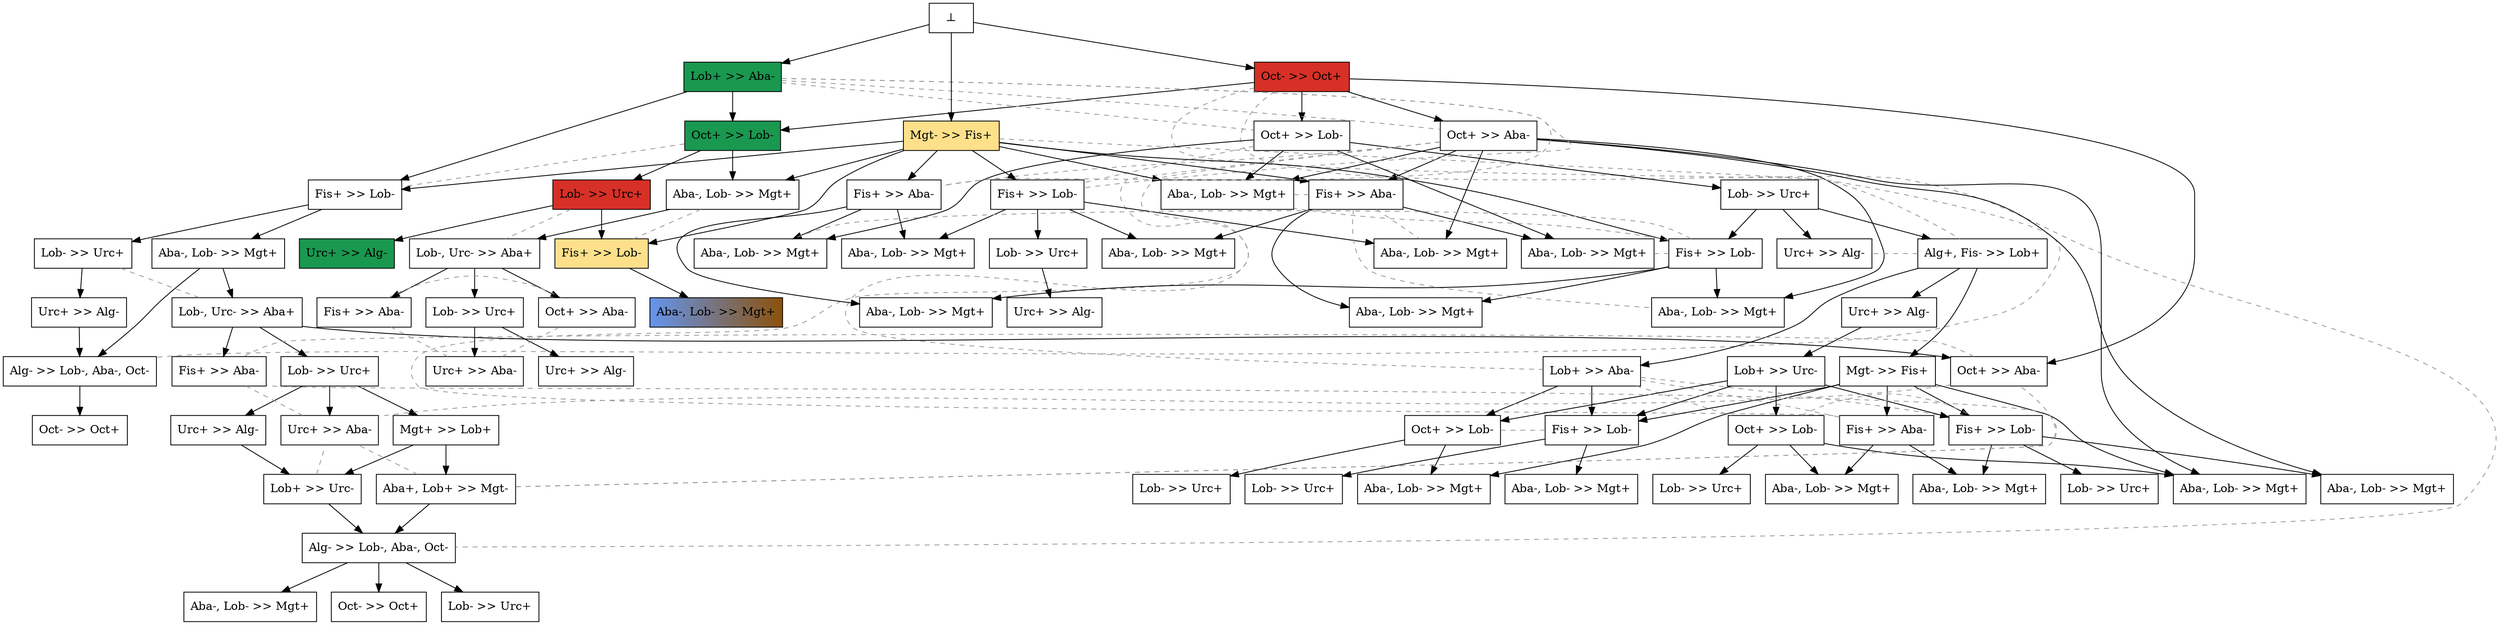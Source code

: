 digraph test {
  e2 -> e4;
  e2 -> e5;
  e3 -> e6;
  e3 -> e7;
  e1 -> e8;
  e2 -> e8;
  e4 -> e9;
  e1 -> e10;
  e3 -> e10;
  e6 -> e11;
  e9 -> e12;
  e9 -> e13;
  e11 -> e14;
  e8 -> e15;
  e10 -> e18;
  e10 -> e19;
  e3 -> e20;
  e5 -> e20;
  e12 -> e21;
  e12 -> e22;
  e12 -> e24;
  e15 -> e26;
  e18 -> e27;
  e3 -> e29;
  e8 -> e29;
  e3 -> e30;
  e9 -> e30;
  e19 -> e31;
  e21 -> e34;
  e24 -> e36;
  e29 -> e40;
  e3 -> e41;
  e15 -> e41;
  e31 -> e44;
  e34 -> e48;
  e44 -> e55;
  e19 -> e56;
  e27 -> e56;
  e40 -> e59;
  e44 -> e62;
  e22 -> e65;
  e34 -> e65;
  e24 -> e67;
  e34 -> e67;
  e59 -> e76;
  e56 -> e80;
  e62 -> e84;
  e22 -> e88;
  e24 -> e88;
  e34 -> e88;
  e55 -> e93;
  e62 -> e93;
  e84 -> e104;
  e93 -> e104;
  e104 -> e167;
  e104 -> e171;
  e104 -> e172;
  e36 -> e291;
  e67 -> e291;
  e5 -> e294;
  e67 -> e294;
  e88 -> e296;
  e88 -> e298;
  e36 -> e300;
  e48 -> e300;
  e5 -> e302;
  e24 -> e302;
  e48 -> e302;
  e24 -> e303;
  e65 -> e303;
  e67 -> e410;
  e65 -> e421;
  e20 -> e435;
  e30 -> e435;
  e59 -> e444;
  e48 -> e501;
  e2 -> e519;
  e31 -> e519;
  e44 -> e524;
  e7 -> e527;
  e30 -> e527;
  e5 -> e531;
  e30 -> e531;
  e41 -> e539;
  e40 -> e543;
  e40 -> e546;
  e6 -> e586;
  e20 -> e586;
  e31 -> e595;
  e4 -> e604;
  e20 -> e604;
  e5 -> e649;
  e6 -> e649;
  e4 -> e661;
  e7 -> e661;
  e3 -> e667;
  e4 -> e667;
  e5 -> e667;
  e6 -> e686;
  e7 -> e686;
  e0 -> e1;
  e0 -> e2;
  e0 -> e3;

//conflicts
  e1 -> e4 [arrowhead=none color=gray60 style=dashed constraint=false];
  e1 -> e5 [arrowhead=none color=gray60 style=dashed constraint=false];
  e1 -> e6 [arrowhead=none color=gray60 style=dashed constraint=false];
  e1 -> e7 [arrowhead=none color=gray60 style=dashed constraint=false];
  e2 -> e56 [arrowhead=none color=gray60 style=dashed constraint=false];
  e2 -> e104 [arrowhead=none color=gray60 style=dashed constraint=false];
  e3 -> e12 [arrowhead=none color=gray60 style=dashed constraint=false];
  e4 -> e6 [arrowhead=none color=gray60 style=dashed constraint=false];
  e5 -> e7 [arrowhead=none color=gray60 style=dashed constraint=false];
  e5 -> e22 [arrowhead=none color=gray60 style=dashed constraint=false];
  e5 -> e36 [arrowhead=none color=gray60 style=dashed constraint=false];
  e8 -> e10 [arrowhead=none color=gray60 style=dashed constraint=false];
  e12 -> e13 [arrowhead=none color=gray60 style=dashed constraint=false];
  e15 -> e40 [arrowhead=none color=gray60 style=dashed constraint=false];
  e18 -> e31 [arrowhead=none color=gray60 style=dashed constraint=false];
  e20 -> e531 [arrowhead=none color=gray60 style=dashed constraint=false];
  e20 -> e649 [arrowhead=none color=gray60 style=dashed constraint=false];
  e20 -> e667 [arrowhead=none color=gray60 style=dashed constraint=false];
  e22 -> e36 [arrowhead=none color=gray60 style=dashed constraint=false];
  e22 -> e48 [arrowhead=none color=gray60 style=dashed constraint=false];
  e22 -> e67 [arrowhead=none color=gray60 style=dashed constraint=false];
  e29 -> e41 [arrowhead=none color=gray60 style=dashed constraint=false];
  e30 -> e604 [arrowhead=none color=gray60 style=dashed constraint=false];
  e30 -> e661 [arrowhead=none color=gray60 style=dashed constraint=false];
  e30 -> e667 [arrowhead=none color=gray60 style=dashed constraint=false];
  e48 -> e67 [arrowhead=none color=gray60 style=dashed constraint=false];
  e65 -> e88 [arrowhead=none color=gray60 style=dashed constraint=false];
  e84 -> e519 [arrowhead=none color=gray60 style=dashed constraint=false];
  e84 -> e524 [arrowhead=none color=gray60 style=dashed constraint=false];
  e84 -> e595 [arrowhead=none color=gray60 style=dashed constraint=false];
  e93 -> e524 [arrowhead=none color=gray60 style=dashed constraint=false];
  e444 -> e543 [arrowhead=none color=gray60 style=dashed constraint=false];
  e444 -> e546 [arrowhead=none color=gray60 style=dashed constraint=false];
  e519 -> e524 [arrowhead=none color=gray60 style=dashed constraint=false];
  e519 -> e595 [arrowhead=none color=gray60 style=dashed constraint=false];
  e524 -> e595 [arrowhead=none color=gray60 style=dashed constraint=false];
  e543 -> e546 [arrowhead=none color=gray60 style=dashed constraint=false];

  e1 [color="black" fillcolor="#1a9850:#1a9850" label="Lob+ >> Aba-" shape=box style=filled];
  e2 [color="black" fillcolor="#d73027:#d73027" label="Oct- >> Oct+" shape=box style=filled];
  e3 [color="black" fillcolor="#fee08b:#fee08b" label="Mgt- >> Fis+" shape=box style=filled];
  e4 [color="black" fillcolor="white:white" label="Oct+ >> Lob-" shape=box style=filled];
  e5 [color="black" fillcolor="white:white" label="Oct+ >> Aba-" shape=box style=filled];
  e6 [color="black" fillcolor="white:white" label="Fis+ >> Lob-" shape=box style=filled];
  e7 [color="black" fillcolor="white:white" label="Fis+ >> Aba-" shape=box style=filled];
  e8 [color="black" fillcolor="#1a9850:#1a9850" label="Oct+ >> Lob-" shape=box style=filled];
  e9 [color="black" fillcolor="white:white" label="Lob- >> Urc+" shape=box style=filled];
  e10 [color="black" fillcolor="white:white" label="Fis+ >> Lob-" shape=box style=filled];
  e11 [color="black" fillcolor="white:white" label="Lob- >> Urc+" shape=box style=filled];
  e12 [color="black" fillcolor="white:white" label="Alg+, Fis- >> Lob+" shape=box style=filled];
  e13 [color="black" fillcolor="white:white" label="Urc+ >> Alg-" shape=box style=filled];
  e14 [color="black" fillcolor="white:white" label="Urc+ >> Alg-" shape=box style=filled];
  e15 [color="black" fillcolor="#d73027:#d73027" label="Lob- >> Urc+" shape=box style=filled];
  e18 [color="black" fillcolor="white:white" label="Lob- >> Urc+" shape=box style=filled];
  e19 [color="black" fillcolor="white:white" label="Aba-, Lob- >> Mgt+" shape=box style=filled];
  e20 [color="black" fillcolor="white:white" label="Fis+ >> Aba-" shape=box style=filled];
  e21 [color="black" fillcolor="white:white" label="Urc+ >> Alg-" shape=box style=filled];
  e22 [color="black" fillcolor="white:white" label="Lob+ >> Aba-" shape=box style=filled];
  e24 [color="black" fillcolor="white:white" label="Mgt- >> Fis+" shape=box style=filled];
  e26 [color="black" fillcolor="#1a9850:#1a9850" label="Urc+ >> Alg-" shape=box style=filled];
  e27 [color="black" fillcolor="white:white" label="Urc+ >> Alg-" shape=box style=filled];
  e29 [color="black" fillcolor="white:white" label="Aba-, Lob- >> Mgt+" shape=box style=filled];
  e30 [color="black" fillcolor="white:white" label="Fis+ >> Lob-" shape=box style=filled];
  e31 [color="black" fillcolor="white:white" label="Lob-, Urc- >> Aba+" shape=box style=filled];
  e34 [color="black" fillcolor="white:white" label="Lob+ >> Urc-" shape=box style=filled];
  e36 [color="black" fillcolor="white:white" label="Fis+ >> Aba-" shape=box style=filled];
  e40 [color="black" fillcolor="white:white" label="Lob-, Urc- >> Aba+" shape=box style=filled];
  e41 [color="black" fillcolor="#fee08b:#fee08b" label="Fis+ >> Lob-" shape=box style=filled];
  e44 [color="black" fillcolor="white:white" label="Lob- >> Urc+" shape=box style=filled];
  e48 [color="black" fillcolor="white:white" label="Oct+ >> Lob-" shape=box style=filled];
  e55 [color="black" fillcolor="white:white" label="Urc+ >> Alg-" shape=box style=filled];
  e56 [color="black" fillcolor="white:white" label="Alg- >> Lob-, Aba-, Oct-" shape=box style=filled];
  e59 [color="black" fillcolor="white:white" label="Lob- >> Urc+" shape=box style=filled];
  e62 [color="black" fillcolor="white:white" label="Mgt+ >> Lob+" shape=box style=filled];
  e65 [color="black" fillcolor="white:white" label="Oct+ >> Lob-" shape=box style=filled];
  e67 [color="black" fillcolor="white:white" label="Fis+ >> Lob-" shape=box style=filled];
  e76 [color="black" fillcolor="white:white" label="Urc+ >> Alg-" shape=box style=filled];
  e80 [color="black" fillcolor="white:white" label="Oct- >> Oct+" shape=box style=filled];
  e84 [color="black" fillcolor="white:white" label="Aba+, Lob+ >> Mgt-" shape=box style=filled];
  e88 [color="black" fillcolor="white:white" label="Fis+ >> Lob-" shape=box style=filled];
  e93 [color="black" fillcolor="white:white" label="Lob+ >> Urc-" shape=box style=filled];
  e104 [color="black" fillcolor="white:white" label="Alg- >> Lob-, Aba-, Oct-" shape=box style=filled];
  e167 [color="black" fillcolor="white:white" label="Aba-, Lob- >> Mgt+" shape=box style=filled];
  e171 [color="black" fillcolor="white:white" label="Oct- >> Oct+" shape=box style=filled];
  e172 [color="black" fillcolor="white:white" label="Lob- >> Urc+" shape=box style=filled];
  e291 [color="black" fillcolor="white:white" label="Aba-, Lob- >> Mgt+" shape=box style=filled];
  e294 [color="black" fillcolor="white:white" label="Aba-, Lob- >> Mgt+" shape=box style=filled];
  e296 [color="black" fillcolor="white:white" label="Aba-, Lob- >> Mgt+" shape=box style=filled];
  e298 [color="black" fillcolor="white:white" label="Lob- >> Urc+" shape=box style=filled];
  e300 [color="black" fillcolor="white:white" label="Aba-, Lob- >> Mgt+" shape=box style=filled];
  e302 [color="black" fillcolor="white:white" label="Aba-, Lob- >> Mgt+" shape=box style=filled];
  e303 [color="black" fillcolor="white:white" label="Aba-, Lob- >> Mgt+" shape=box style=filled];
  e410 [color="black" fillcolor="white:white" label="Lob- >> Urc+" shape=box style=filled];
  e421 [color="black" fillcolor="white:white" label="Lob- >> Urc+" shape=box style=filled];
  e435 [color="black" fillcolor="white:white" label="Aba-, Lob- >> Mgt+" shape=box style=filled];
  e444 [color="black" fillcolor="white:white" label="Urc+ >> Aba-" shape=box style=filled];
  e501 [color="black" fillcolor="white:white" label="Lob- >> Urc+" shape=box style=filled];
  e519 [color="black" fillcolor="white:white" label="Oct+ >> Aba-" shape=box style=filled];
  e524 [color="black" fillcolor="white:white" label="Urc+ >> Aba-" shape=box style=filled];
  e527 [color="black" fillcolor="white:white" label="Aba-, Lob- >> Mgt+" shape=box style=filled];
  e531 [color="black" fillcolor="white:white" label="Aba-, Lob- >> Mgt+" shape=box style=filled];
  e539 [color="black" fillcolor="cornflowerblue:#8c510a" label="Aba-, Lob- >> Mgt+" shape=box style=filled];
  e543 [color="black" fillcolor="white:white" label="Fis+ >> Aba-" shape=box style=filled];
  e546 [color="black" fillcolor="white:white" label="Oct+ >> Aba-" shape=box style=filled];
  e586 [color="black" fillcolor="white:white" label="Aba-, Lob- >> Mgt+" shape=box style=filled];
  e595 [color="black" fillcolor="white:white" label="Fis+ >> Aba-" shape=box style=filled];
  e604 [color="black" fillcolor="white:white" label="Aba-, Lob- >> Mgt+" shape=box style=filled];
  e649 [color="black" fillcolor="white:white" label="Aba-, Lob- >> Mgt+" shape=box style=filled];
  e661 [color="black" fillcolor="white:white" label="Aba-, Lob- >> Mgt+" shape=box style=filled];
  e667 [color="black" fillcolor="white:white" label="Aba-, Lob- >> Mgt+" shape=box style=filled];
  e686 [color="black" fillcolor="white:white" label="Aba-, Lob- >> Mgt+" shape=box style=filled];
  e0 [fillcolor="white" label="⊥" shape=box style=filled];
}

